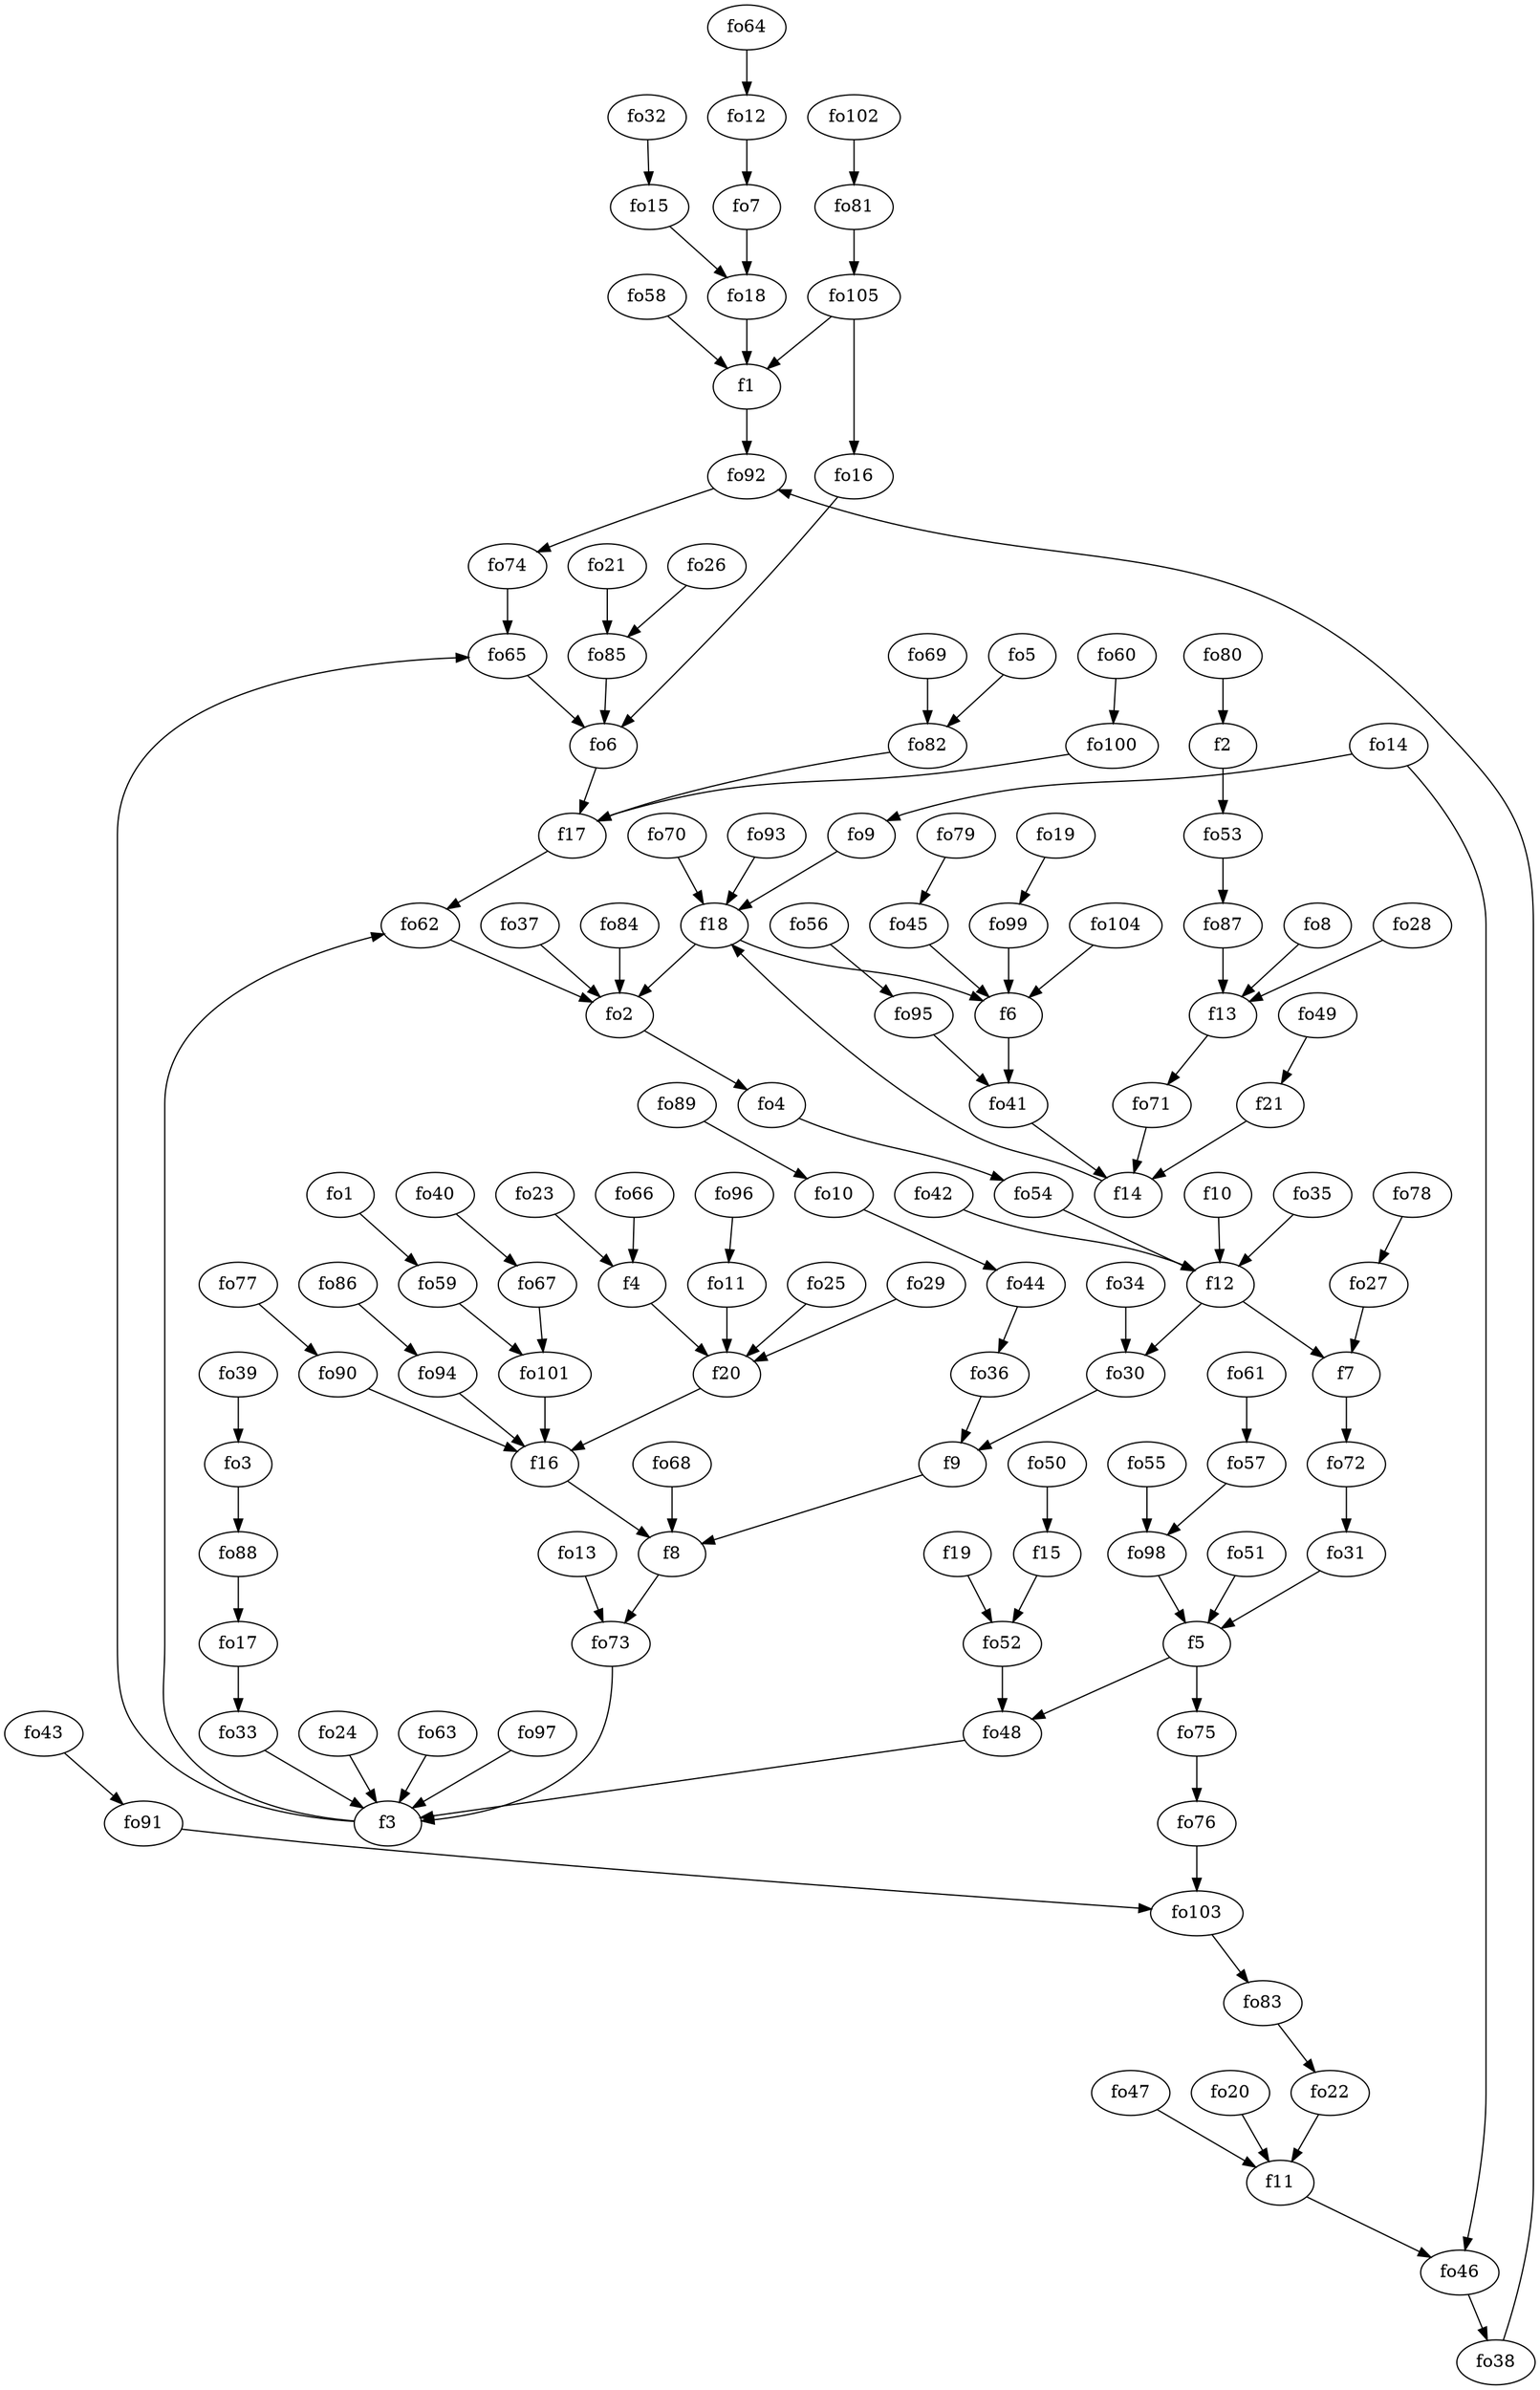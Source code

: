 strict digraph  {
f1;
f2;
f3;
f4;
f5;
f6;
f7;
f8;
f9;
f10;
f11;
f12;
f13;
f14;
f15;
f16;
f17;
f18;
f19;
f20;
f21;
fo1;
fo2;
fo3;
fo4;
fo5;
fo6;
fo7;
fo8;
fo9;
fo10;
fo11;
fo12;
fo13;
fo14;
fo15;
fo16;
fo17;
fo18;
fo19;
fo20;
fo21;
fo22;
fo23;
fo24;
fo25;
fo26;
fo27;
fo28;
fo29;
fo30;
fo31;
fo32;
fo33;
fo34;
fo35;
fo36;
fo37;
fo38;
fo39;
fo40;
fo41;
fo42;
fo43;
fo44;
fo45;
fo46;
fo47;
fo48;
fo49;
fo50;
fo51;
fo52;
fo53;
fo54;
fo55;
fo56;
fo57;
fo58;
fo59;
fo60;
fo61;
fo62;
fo63;
fo64;
fo65;
fo66;
fo67;
fo68;
fo69;
fo70;
fo71;
fo72;
fo73;
fo74;
fo75;
fo76;
fo77;
fo78;
fo79;
fo80;
fo81;
fo82;
fo83;
fo84;
fo85;
fo86;
fo87;
fo88;
fo89;
fo90;
fo91;
fo92;
fo93;
fo94;
fo95;
fo96;
fo97;
fo98;
fo99;
fo100;
fo101;
fo102;
fo103;
fo104;
fo105;
f1 -> fo92  [weight=2];
f2 -> fo53  [weight=2];
f3 -> fo65  [weight=2];
f3 -> fo62  [weight=2];
f4 -> f20  [weight=2];
f5 -> fo48  [weight=2];
f5 -> fo75  [weight=2];
f6 -> fo41  [weight=2];
f7 -> fo72  [weight=2];
f8 -> fo73  [weight=2];
f9 -> f8  [weight=2];
f10 -> f12  [weight=2];
f11 -> fo46  [weight=2];
f12 -> fo30  [weight=2];
f12 -> f7  [weight=2];
f13 -> fo71  [weight=2];
f14 -> f18  [weight=2];
f15 -> fo52  [weight=2];
f16 -> f8  [weight=2];
f17 -> fo62  [weight=2];
f18 -> f6  [weight=2];
f18 -> fo2  [weight=2];
f19 -> fo52  [weight=2];
f20 -> f16  [weight=2];
f21 -> f14  [weight=2];
fo1 -> fo59  [weight=2];
fo2 -> fo4  [weight=2];
fo3 -> fo88  [weight=2];
fo4 -> fo54  [weight=2];
fo5 -> fo82  [weight=2];
fo6 -> f17  [weight=2];
fo7 -> fo18  [weight=2];
fo8 -> f13  [weight=2];
fo9 -> f18  [weight=2];
fo10 -> fo44  [weight=2];
fo11 -> f20  [weight=2];
fo12 -> fo7  [weight=2];
fo13 -> fo73  [weight=2];
fo14 -> fo46  [weight=2];
fo14 -> fo9  [weight=2];
fo15 -> fo18  [weight=2];
fo16 -> fo6  [weight=2];
fo17 -> fo33  [weight=2];
fo18 -> f1  [weight=2];
fo19 -> fo99  [weight=2];
fo20 -> f11  [weight=2];
fo21 -> fo85  [weight=2];
fo22 -> f11  [weight=2];
fo23 -> f4  [weight=2];
fo24 -> f3  [weight=2];
fo25 -> f20  [weight=2];
fo26 -> fo85  [weight=2];
fo27 -> f7  [weight=2];
fo28 -> f13  [weight=2];
fo29 -> f20  [weight=2];
fo30 -> f9  [weight=2];
fo31 -> f5  [weight=2];
fo32 -> fo15  [weight=2];
fo33 -> f3  [weight=2];
fo34 -> fo30  [weight=2];
fo35 -> f12  [weight=2];
fo36 -> f9  [weight=2];
fo37 -> fo2  [weight=2];
fo38 -> fo92  [weight=2];
fo39 -> fo3  [weight=2];
fo40 -> fo67  [weight=2];
fo41 -> f14  [weight=2];
fo42 -> f12  [weight=2];
fo43 -> fo91  [weight=2];
fo44 -> fo36  [weight=2];
fo45 -> f6  [weight=2];
fo46 -> fo38  [weight=2];
fo47 -> f11  [weight=2];
fo48 -> f3  [weight=2];
fo49 -> f21  [weight=2];
fo50 -> f15  [weight=2];
fo51 -> f5  [weight=2];
fo52 -> fo48  [weight=2];
fo53 -> fo87  [weight=2];
fo54 -> f12  [weight=2];
fo55 -> fo98  [weight=2];
fo56 -> fo95  [weight=2];
fo57 -> fo98  [weight=2];
fo58 -> f1  [weight=2];
fo59 -> fo101  [weight=2];
fo60 -> fo100  [weight=2];
fo61 -> fo57  [weight=2];
fo62 -> fo2  [weight=2];
fo63 -> f3  [weight=2];
fo64 -> fo12  [weight=2];
fo65 -> fo6  [weight=2];
fo66 -> f4  [weight=2];
fo67 -> fo101  [weight=2];
fo68 -> f8  [weight=2];
fo69 -> fo82  [weight=2];
fo70 -> f18  [weight=2];
fo71 -> f14  [weight=2];
fo72 -> fo31  [weight=2];
fo73 -> f3  [weight=2];
fo74 -> fo65  [weight=2];
fo75 -> fo76  [weight=2];
fo76 -> fo103  [weight=2];
fo77 -> fo90  [weight=2];
fo78 -> fo27  [weight=2];
fo79 -> fo45  [weight=2];
fo80 -> f2  [weight=2];
fo81 -> fo105  [weight=2];
fo82 -> f17  [weight=2];
fo83 -> fo22  [weight=2];
fo84 -> fo2  [weight=2];
fo85 -> fo6  [weight=2];
fo86 -> fo94  [weight=2];
fo87 -> f13  [weight=2];
fo88 -> fo17  [weight=2];
fo89 -> fo10  [weight=2];
fo90 -> f16  [weight=2];
fo91 -> fo103  [weight=2];
fo92 -> fo74  [weight=2];
fo93 -> f18  [weight=2];
fo94 -> f16  [weight=2];
fo95 -> fo41  [weight=2];
fo96 -> fo11  [weight=2];
fo97 -> f3  [weight=2];
fo98 -> f5  [weight=2];
fo99 -> f6  [weight=2];
fo100 -> f17  [weight=2];
fo101 -> f16  [weight=2];
fo102 -> fo81  [weight=2];
fo103 -> fo83  [weight=2];
fo104 -> f6  [weight=2];
fo105 -> fo16  [weight=2];
fo105 -> f1  [weight=2];
}
